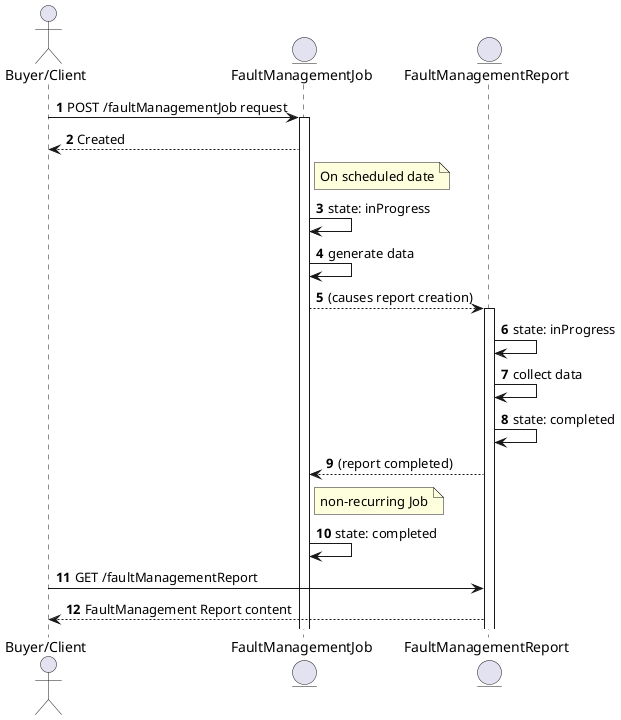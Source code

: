 @startuml fmEntities
autonumber

actor "Buyer/Client" as B

entity FaultManagementJob as FJ
entity FaultManagementReport as PR

B -> FJ: POST /faultManagementJob request
activate FJ
FJ --> B: Created

note right of FJ: On scheduled date

FJ -> FJ: state: inProgress

FJ -> FJ: generate data

FJ --> PR: (causes report creation)

activate PR

PR -> PR: state: inProgress

PR -> PR: collect data

PR -> PR: state: completed

PR --> FJ: (report completed)

note right of FJ: non-recurring Job
FJ -> FJ: state: completed

B -> PR: GET /faultManagementReport
PR --> B: FaultManagement Report content

@enduml